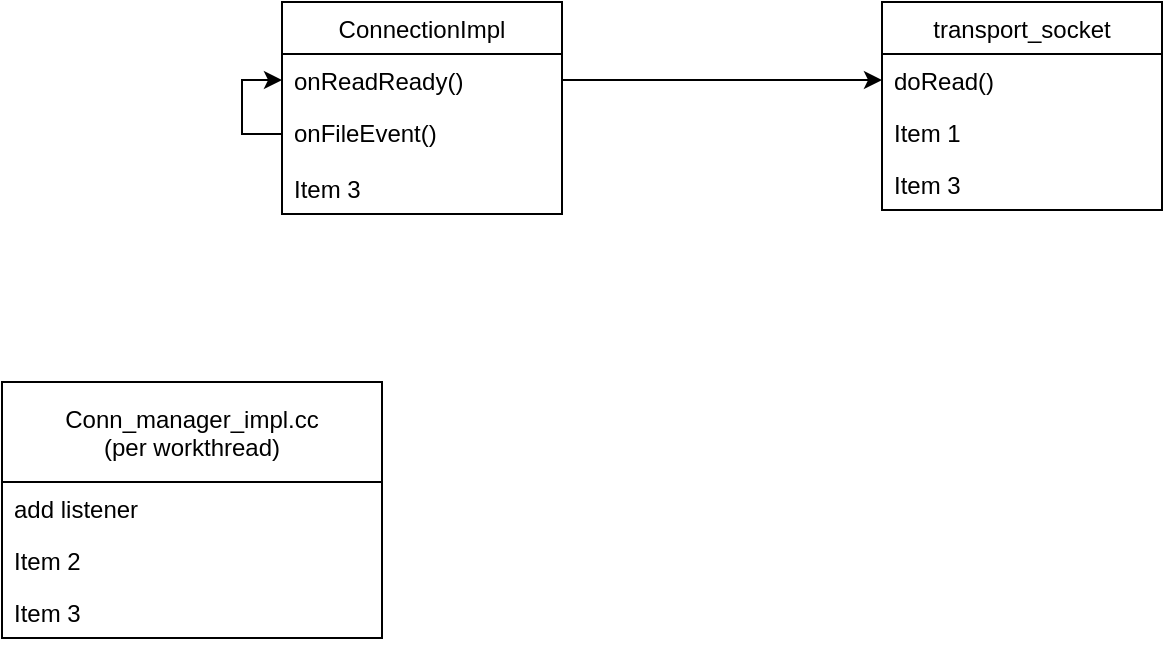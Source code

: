 <mxfile version="14.8.0" type="github">
  <diagram id="wYm-E8L326MndXAdSxDf" name="Page-1">
    <mxGraphModel dx="782" dy="441" grid="1" gridSize="10" guides="1" tooltips="1" connect="1" arrows="1" fold="1" page="1" pageScale="1" pageWidth="850" pageHeight="1100" math="0" shadow="0">
      <root>
        <mxCell id="0" />
        <mxCell id="1" parent="0" />
        <mxCell id="KEyCSmI1vlkSdkuR3hGd-1" value="ConnectionImpl" style="swimlane;fontStyle=0;childLayout=stackLayout;horizontal=1;startSize=26;horizontalStack=0;resizeParent=1;resizeParentMax=0;resizeLast=0;collapsible=1;marginBottom=0;" parent="1" vertex="1">
          <mxGeometry x="190" y="150" width="140" height="106" as="geometry" />
        </mxCell>
        <mxCell id="KEyCSmI1vlkSdkuR3hGd-3" value="onReadReady()" style="text;strokeColor=none;fillColor=none;align=left;verticalAlign=top;spacingLeft=4;spacingRight=4;overflow=hidden;rotatable=0;points=[[0,0.5],[1,0.5]];portConstraint=eastwest;" parent="KEyCSmI1vlkSdkuR3hGd-1" vertex="1">
          <mxGeometry y="26" width="140" height="26" as="geometry" />
        </mxCell>
        <mxCell id="KEyCSmI1vlkSdkuR3hGd-11" style="edgeStyle=orthogonalEdgeStyle;rounded=0;orthogonalLoop=1;jettySize=auto;html=1;entryX=0;entryY=0.5;entryDx=0;entryDy=0;" parent="KEyCSmI1vlkSdkuR3hGd-1" source="KEyCSmI1vlkSdkuR3hGd-2" target="KEyCSmI1vlkSdkuR3hGd-3" edge="1">
          <mxGeometry relative="1" as="geometry" />
        </mxCell>
        <mxCell id="KEyCSmI1vlkSdkuR3hGd-2" value="onFileEvent()" style="text;strokeColor=none;fillColor=none;align=left;verticalAlign=top;spacingLeft=4;spacingRight=4;overflow=hidden;rotatable=0;points=[[0,0.5],[1,0.5]];portConstraint=eastwest;" parent="KEyCSmI1vlkSdkuR3hGd-1" vertex="1">
          <mxGeometry y="52" width="140" height="28" as="geometry" />
        </mxCell>
        <mxCell id="KEyCSmI1vlkSdkuR3hGd-4" value="Item 3" style="text;strokeColor=none;fillColor=none;align=left;verticalAlign=top;spacingLeft=4;spacingRight=4;overflow=hidden;rotatable=0;points=[[0,0.5],[1,0.5]];portConstraint=eastwest;" parent="KEyCSmI1vlkSdkuR3hGd-1" vertex="1">
          <mxGeometry y="80" width="140" height="26" as="geometry" />
        </mxCell>
        <mxCell id="KEyCSmI1vlkSdkuR3hGd-6" value="transport_socket" style="swimlane;fontStyle=0;childLayout=stackLayout;horizontal=1;startSize=26;horizontalStack=0;resizeParent=1;resizeParentMax=0;resizeLast=0;collapsible=1;marginBottom=0;" parent="1" vertex="1">
          <mxGeometry x="490" y="150" width="140" height="104" as="geometry" />
        </mxCell>
        <mxCell id="KEyCSmI1vlkSdkuR3hGd-7" value="doRead()" style="text;strokeColor=none;fillColor=none;align=left;verticalAlign=top;spacingLeft=4;spacingRight=4;overflow=hidden;rotatable=0;points=[[0,0.5],[1,0.5]];portConstraint=eastwest;" parent="KEyCSmI1vlkSdkuR3hGd-6" vertex="1">
          <mxGeometry y="26" width="140" height="26" as="geometry" />
        </mxCell>
        <mxCell id="KEyCSmI1vlkSdkuR3hGd-8" value="Item 1" style="text;strokeColor=none;fillColor=none;align=left;verticalAlign=top;spacingLeft=4;spacingRight=4;overflow=hidden;rotatable=0;points=[[0,0.5],[1,0.5]];portConstraint=eastwest;" parent="KEyCSmI1vlkSdkuR3hGd-6" vertex="1">
          <mxGeometry y="52" width="140" height="26" as="geometry" />
        </mxCell>
        <mxCell id="KEyCSmI1vlkSdkuR3hGd-9" value="Item 3" style="text;strokeColor=none;fillColor=none;align=left;verticalAlign=top;spacingLeft=4;spacingRight=4;overflow=hidden;rotatable=0;points=[[0,0.5],[1,0.5]];portConstraint=eastwest;" parent="KEyCSmI1vlkSdkuR3hGd-6" vertex="1">
          <mxGeometry y="78" width="140" height="26" as="geometry" />
        </mxCell>
        <mxCell id="KEyCSmI1vlkSdkuR3hGd-10" style="edgeStyle=orthogonalEdgeStyle;rounded=0;orthogonalLoop=1;jettySize=auto;html=1;" parent="1" source="KEyCSmI1vlkSdkuR3hGd-3" target="KEyCSmI1vlkSdkuR3hGd-7" edge="1">
          <mxGeometry relative="1" as="geometry" />
        </mxCell>
        <mxCell id="b736HIJPreLkYmj-vFAx-1" value="Conn_manager_impl.cc&#xa;(per workthread)" style="swimlane;fontStyle=0;childLayout=stackLayout;horizontal=1;startSize=50;horizontalStack=0;resizeParent=1;resizeParentMax=0;resizeLast=0;collapsible=1;marginBottom=0;" vertex="1" parent="1">
          <mxGeometry x="50" y="340" width="190" height="128" as="geometry" />
        </mxCell>
        <mxCell id="b736HIJPreLkYmj-vFAx-2" value="add listener" style="text;strokeColor=none;fillColor=none;align=left;verticalAlign=top;spacingLeft=4;spacingRight=4;overflow=hidden;rotatable=0;points=[[0,0.5],[1,0.5]];portConstraint=eastwest;" vertex="1" parent="b736HIJPreLkYmj-vFAx-1">
          <mxGeometry y="50" width="190" height="26" as="geometry" />
        </mxCell>
        <mxCell id="b736HIJPreLkYmj-vFAx-3" value="Item 2" style="text;strokeColor=none;fillColor=none;align=left;verticalAlign=top;spacingLeft=4;spacingRight=4;overflow=hidden;rotatable=0;points=[[0,0.5],[1,0.5]];portConstraint=eastwest;" vertex="1" parent="b736HIJPreLkYmj-vFAx-1">
          <mxGeometry y="76" width="190" height="26" as="geometry" />
        </mxCell>
        <mxCell id="b736HIJPreLkYmj-vFAx-4" value="Item 3" style="text;strokeColor=none;fillColor=none;align=left;verticalAlign=top;spacingLeft=4;spacingRight=4;overflow=hidden;rotatable=0;points=[[0,0.5],[1,0.5]];portConstraint=eastwest;" vertex="1" parent="b736HIJPreLkYmj-vFAx-1">
          <mxGeometry y="102" width="190" height="26" as="geometry" />
        </mxCell>
      </root>
    </mxGraphModel>
  </diagram>
</mxfile>

